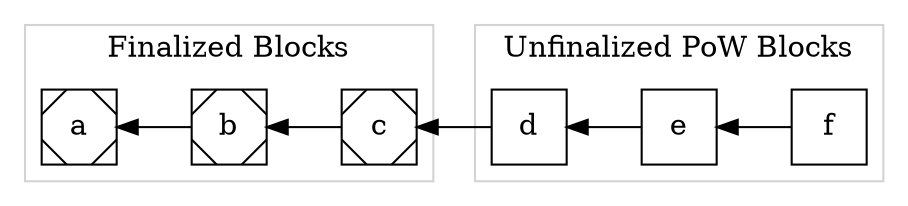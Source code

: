 
digraph BlockHistory {
    rankdir = RL
    color = "lightgrey"

    subgraph cluster_pow {
        label = "Unfinalized PoW Blocks"
        node [ shape=square ]

        f -> e
        e -> d
    }

    subgraph cluster_final {
        label = "Finalized Blocks"
        node [ shape=Msquare ]

        d -> c
        c -> b
        b -> a
    }
}
